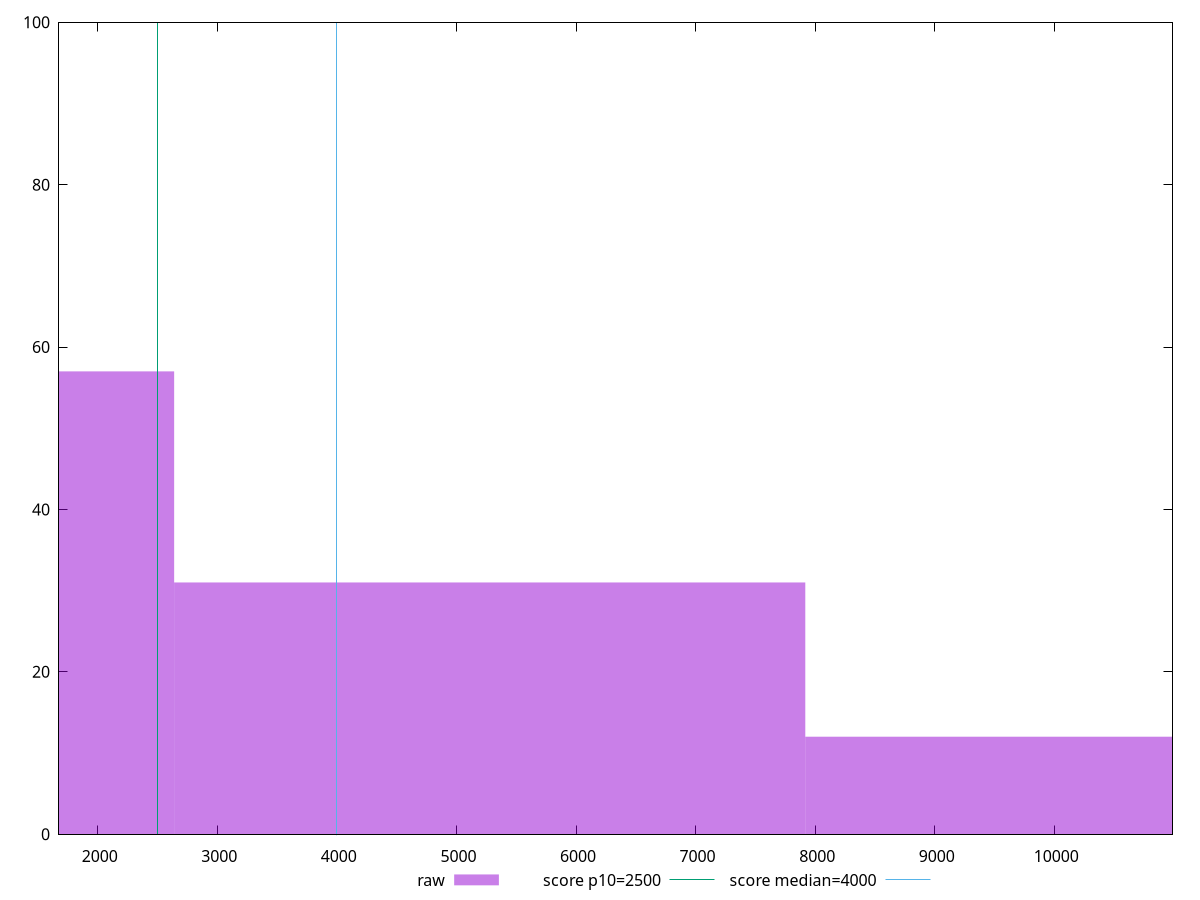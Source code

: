 reset

$raw <<EOF
10556.634152064787 12
0 57
5278.317076032394 31
EOF

set key outside below
set boxwidth 5278.317076032394
set xrange [1676.1439999999998:10988.4225]
set yrange [0:100]
set trange [0:100]
set style fill transparent solid 0.5 noborder

set parametric
set terminal svg size 640, 490 enhanced background rgb 'white'
set output "reports/report_00027_2021-02-24T12-40-31.850Z/largest-contentful-paint/samples/agenda/raw/histogram.svg"

plot $raw title "raw" with boxes, \
     2500,t title "score p10=2500", \
     4000,t title "score median=4000"

reset
